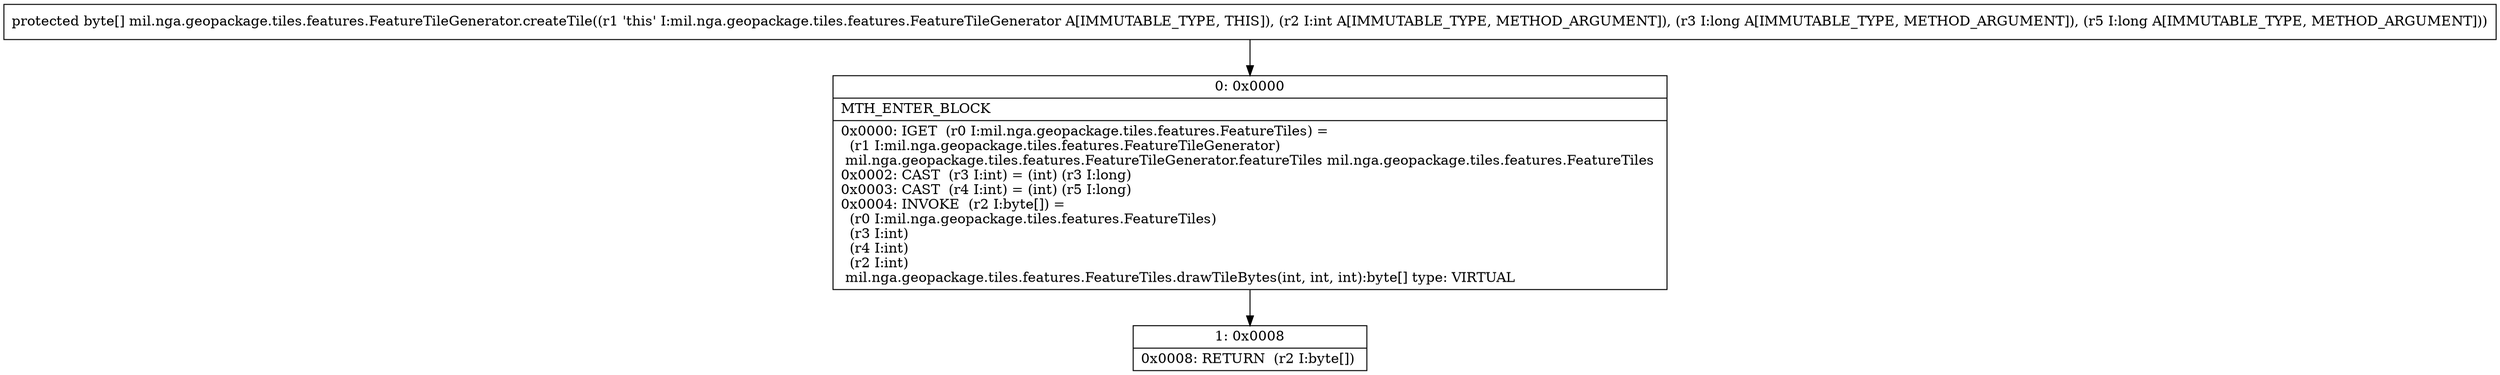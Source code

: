 digraph "CFG formil.nga.geopackage.tiles.features.FeatureTileGenerator.createTile(IJJ)[B" {
Node_0 [shape=record,label="{0\:\ 0x0000|MTH_ENTER_BLOCK\l|0x0000: IGET  (r0 I:mil.nga.geopackage.tiles.features.FeatureTiles) = \l  (r1 I:mil.nga.geopackage.tiles.features.FeatureTileGenerator)\l mil.nga.geopackage.tiles.features.FeatureTileGenerator.featureTiles mil.nga.geopackage.tiles.features.FeatureTiles \l0x0002: CAST  (r3 I:int) = (int) (r3 I:long) \l0x0003: CAST  (r4 I:int) = (int) (r5 I:long) \l0x0004: INVOKE  (r2 I:byte[]) = \l  (r0 I:mil.nga.geopackage.tiles.features.FeatureTiles)\l  (r3 I:int)\l  (r4 I:int)\l  (r2 I:int)\l mil.nga.geopackage.tiles.features.FeatureTiles.drawTileBytes(int, int, int):byte[] type: VIRTUAL \l}"];
Node_1 [shape=record,label="{1\:\ 0x0008|0x0008: RETURN  (r2 I:byte[]) \l}"];
MethodNode[shape=record,label="{protected byte[] mil.nga.geopackage.tiles.features.FeatureTileGenerator.createTile((r1 'this' I:mil.nga.geopackage.tiles.features.FeatureTileGenerator A[IMMUTABLE_TYPE, THIS]), (r2 I:int A[IMMUTABLE_TYPE, METHOD_ARGUMENT]), (r3 I:long A[IMMUTABLE_TYPE, METHOD_ARGUMENT]), (r5 I:long A[IMMUTABLE_TYPE, METHOD_ARGUMENT])) }"];
MethodNode -> Node_0;
Node_0 -> Node_1;
}

